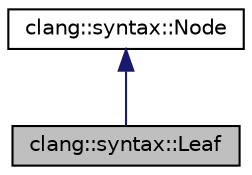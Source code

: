 digraph "clang::syntax::Leaf"
{
 // LATEX_PDF_SIZE
  bgcolor="transparent";
  edge [fontname="Helvetica",fontsize="10",labelfontname="Helvetica",labelfontsize="10"];
  node [fontname="Helvetica",fontsize="10",shape=record];
  Node1 [label="clang::syntax::Leaf",height=0.2,width=0.4,color="black", fillcolor="grey75", style="filled", fontcolor="black",tooltip="A leaf node points to a single token."];
  Node2 -> Node1 [dir="back",color="midnightblue",fontsize="10",style="solid",fontname="Helvetica"];
  Node2 [label="clang::syntax::Node",height=0.2,width=0.4,color="black",URL="$classclang_1_1syntax_1_1Node.html",tooltip="A node in a syntax tree."];
}
